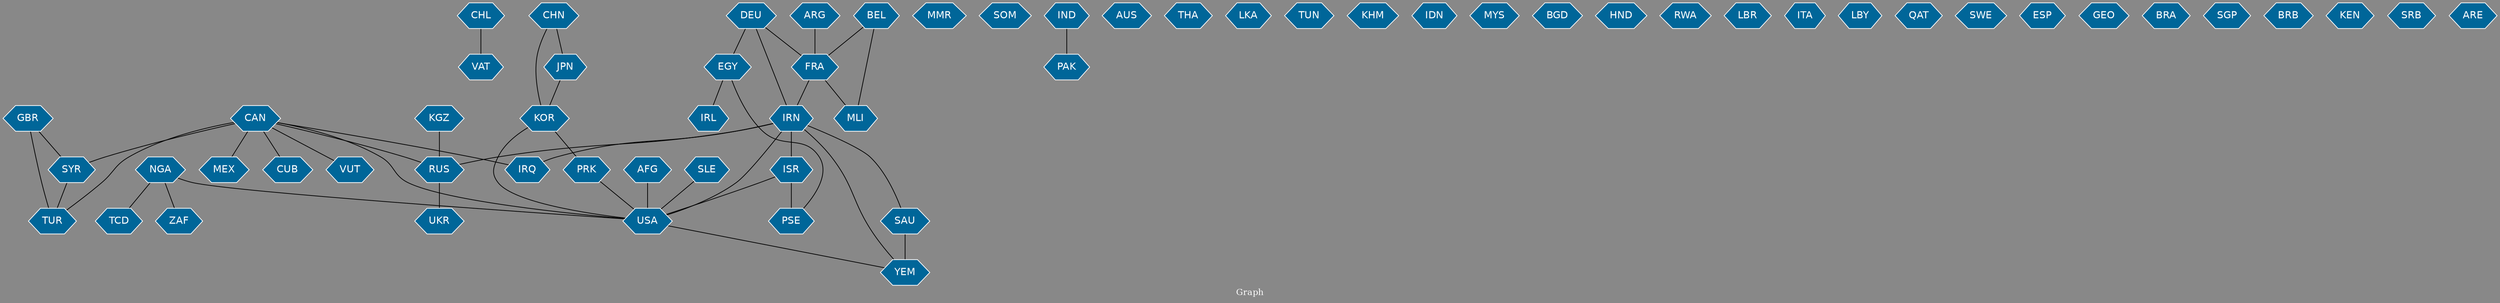 // Countries together in item graph
graph {
	graph [bgcolor="#888888" fontcolor=white fontsize=12 label="Graph" outputorder=edgesfirst overlap=prism]
	node [color=white fillcolor="#006699" fontcolor=white fontname=Helvetica shape=hexagon style=filled]
	edge [arrowhead=open color=black fontcolor=white fontname=Courier fontsize=12]
		VAT [label=VAT]
		USA [label=USA]
		MMR [label=MMR]
		RUS [label=RUS]
		IRQ [label=IRQ]
		SYR [label=SYR]
		TUR [label=TUR]
		CAN [label=CAN]
		VUT [label=VUT]
		ISR [label=ISR]
		FRA [label=FRA]
		IRN [label=IRN]
		SOM [label=SOM]
		UKR [label=UKR]
		IND [label=IND]
		YEM [label=YEM]
		KOR [label=KOR]
		PRK [label=PRK]
		DEU [label=DEU]
		PSE [label=PSE]
		PAK [label=PAK]
		GBR [label=GBR]
		ZAF [label=ZAF]
		AUS [label=AUS]
		THA [label=THA]
		CHN [label=CHN]
		JPN [label=JPN]
		KGZ [label=KGZ]
		AFG [label=AFG]
		LKA [label=LKA]
		TUN [label=TUN]
		NGA [label=NGA]
		EGY [label=EGY]
		SAU [label=SAU]
		MEX [label=MEX]
		KHM [label=KHM]
		IDN [label=IDN]
		MYS [label=MYS]
		CHL [label=CHL]
		BGD [label=BGD]
		HND [label=HND]
		RWA [label=RWA]
		LBR [label=LBR]
		CUB [label=CUB]
		ITA [label=ITA]
		LBY [label=LBY]
		QAT [label=QAT]
		SLE [label=SLE]
		SWE [label=SWE]
		ESP [label=ESP]
		ARG [label=ARG]
		GEO [label=GEO]
		BRA [label=BRA]
		SGP [label=SGP]
		BRB [label=BRB]
		KEN [label=KEN]
		TCD [label=TCD]
		MLI [label=MLI]
		BEL [label=BEL]
		SRB [label=SRB]
		IRL [label=IRL]
		ARE [label=ARE]
			IRN -- RUS [weight=1]
			DEU -- FRA [weight=2]
			KOR -- PRK [weight=1]
			ISR -- PSE [weight=5]
			SYR -- TUR [weight=1]
			IND -- PAK [weight=1]
			EGY -- IRL [weight=1]
			KOR -- USA [weight=1]
			CAN -- USA [weight=2]
			IRN -- IRQ [weight=1]
			FRA -- IRN [weight=1]
			EGY -- PSE [weight=1]
			SAU -- YEM [weight=4]
			JPN -- KOR [weight=1]
			SLE -- USA [weight=1]
			GBR -- TUR [weight=3]
			NGA -- USA [weight=1]
			AFG -- USA [weight=1]
			DEU -- IRN [weight=1]
			CAN -- RUS [weight=1]
			NGA -- ZAF [weight=1]
			DEU -- EGY [weight=1]
			CAN -- CUB [weight=1]
			CHN -- JPN [weight=1]
			CAN -- MEX [weight=3]
			ARG -- FRA [weight=1]
			RUS -- UKR [weight=8]
			IRN -- ISR [weight=6]
			BEL -- FRA [weight=1]
			CAN -- TUR [weight=2]
			IRN -- USA [weight=1]
			CAN -- SYR [weight=1]
			BEL -- MLI [weight=1]
			CAN -- VUT [weight=1]
			IRN -- SAU [weight=1]
			USA -- YEM [weight=1]
			ISR -- USA [weight=2]
			CAN -- IRQ [weight=1]
			FRA -- MLI [weight=1]
			PRK -- USA [weight=1]
			CHN -- KOR [weight=1]
			IRN -- YEM [weight=2]
			NGA -- TCD [weight=1]
			CHL -- VAT [weight=1]
			KGZ -- RUS [weight=1]
			GBR -- SYR [weight=2]
}